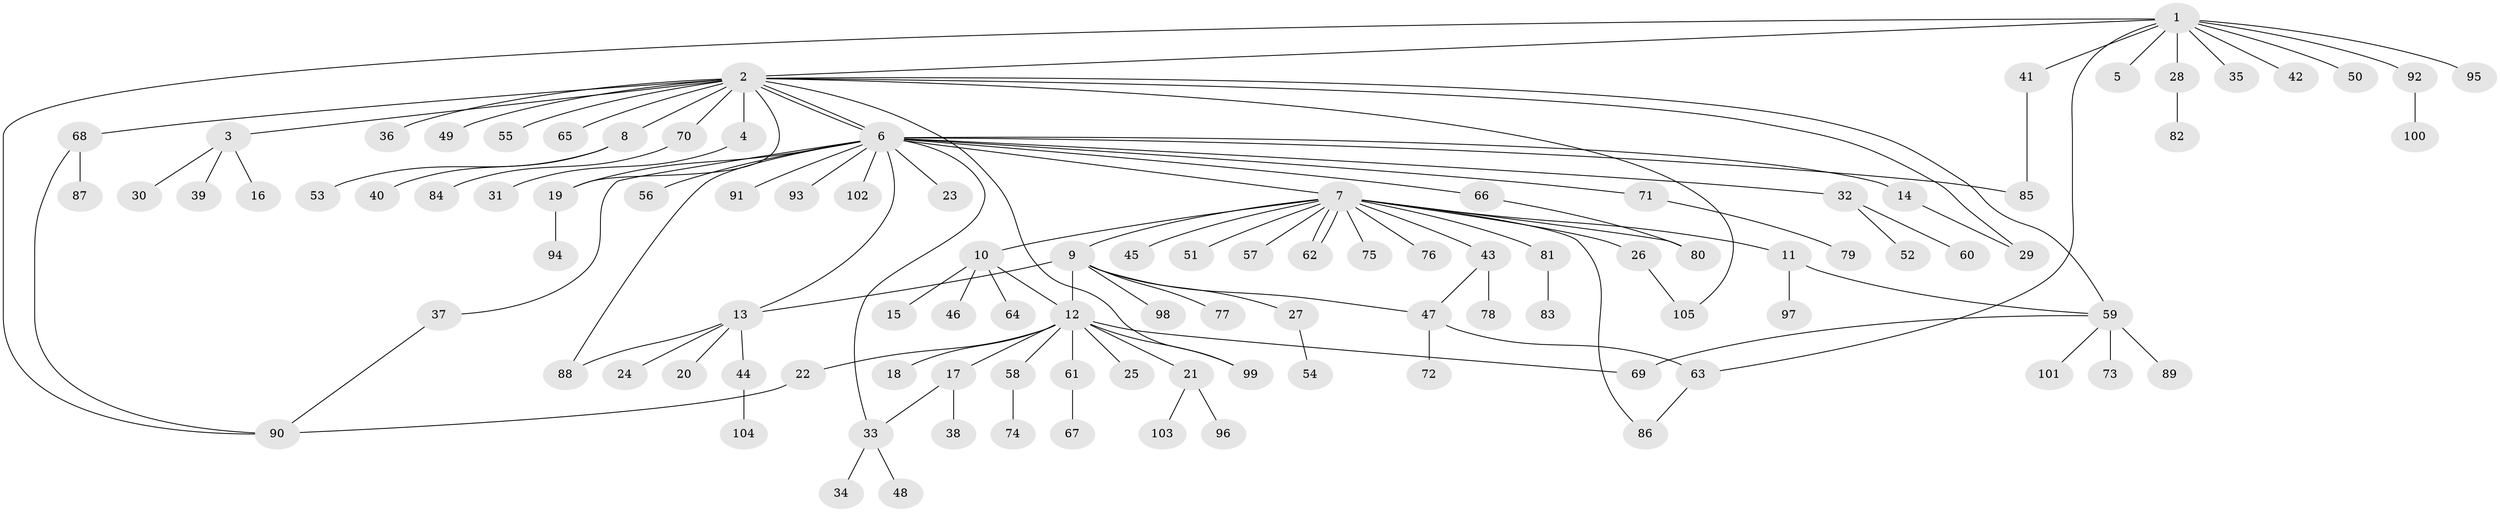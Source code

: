 // Generated by graph-tools (version 1.1) at 2025/25/03/09/25 03:25:56]
// undirected, 105 vertices, 124 edges
graph export_dot {
graph [start="1"]
  node [color=gray90,style=filled];
  1;
  2;
  3;
  4;
  5;
  6;
  7;
  8;
  9;
  10;
  11;
  12;
  13;
  14;
  15;
  16;
  17;
  18;
  19;
  20;
  21;
  22;
  23;
  24;
  25;
  26;
  27;
  28;
  29;
  30;
  31;
  32;
  33;
  34;
  35;
  36;
  37;
  38;
  39;
  40;
  41;
  42;
  43;
  44;
  45;
  46;
  47;
  48;
  49;
  50;
  51;
  52;
  53;
  54;
  55;
  56;
  57;
  58;
  59;
  60;
  61;
  62;
  63;
  64;
  65;
  66;
  67;
  68;
  69;
  70;
  71;
  72;
  73;
  74;
  75;
  76;
  77;
  78;
  79;
  80;
  81;
  82;
  83;
  84;
  85;
  86;
  87;
  88;
  89;
  90;
  91;
  92;
  93;
  94;
  95;
  96;
  97;
  98;
  99;
  100;
  101;
  102;
  103;
  104;
  105;
  1 -- 2;
  1 -- 5;
  1 -- 28;
  1 -- 35;
  1 -- 41;
  1 -- 42;
  1 -- 50;
  1 -- 63;
  1 -- 90;
  1 -- 92;
  1 -- 95;
  2 -- 3;
  2 -- 4;
  2 -- 6;
  2 -- 6;
  2 -- 8;
  2 -- 19;
  2 -- 29;
  2 -- 36;
  2 -- 49;
  2 -- 55;
  2 -- 59;
  2 -- 65;
  2 -- 68;
  2 -- 70;
  2 -- 99;
  2 -- 105;
  3 -- 16;
  3 -- 30;
  3 -- 39;
  4 -- 31;
  6 -- 7;
  6 -- 13;
  6 -- 14;
  6 -- 19;
  6 -- 23;
  6 -- 32;
  6 -- 33;
  6 -- 37;
  6 -- 56;
  6 -- 66;
  6 -- 71;
  6 -- 85;
  6 -- 88;
  6 -- 91;
  6 -- 93;
  6 -- 102;
  7 -- 9;
  7 -- 10;
  7 -- 11;
  7 -- 26;
  7 -- 43;
  7 -- 45;
  7 -- 51;
  7 -- 57;
  7 -- 62;
  7 -- 62;
  7 -- 75;
  7 -- 76;
  7 -- 80;
  7 -- 81;
  7 -- 86;
  8 -- 40;
  8 -- 53;
  9 -- 12;
  9 -- 13;
  9 -- 27;
  9 -- 47;
  9 -- 77;
  9 -- 98;
  10 -- 12;
  10 -- 15;
  10 -- 46;
  10 -- 64;
  11 -- 59;
  11 -- 97;
  12 -- 17;
  12 -- 18;
  12 -- 21;
  12 -- 22;
  12 -- 25;
  12 -- 58;
  12 -- 61;
  12 -- 69;
  12 -- 99;
  13 -- 20;
  13 -- 24;
  13 -- 44;
  13 -- 88;
  14 -- 29;
  17 -- 33;
  17 -- 38;
  19 -- 94;
  21 -- 96;
  21 -- 103;
  22 -- 90;
  26 -- 105;
  27 -- 54;
  28 -- 82;
  32 -- 52;
  32 -- 60;
  33 -- 34;
  33 -- 48;
  37 -- 90;
  41 -- 85;
  43 -- 47;
  43 -- 78;
  44 -- 104;
  47 -- 63;
  47 -- 72;
  58 -- 74;
  59 -- 69;
  59 -- 73;
  59 -- 89;
  59 -- 101;
  61 -- 67;
  63 -- 86;
  66 -- 80;
  68 -- 87;
  68 -- 90;
  70 -- 84;
  71 -- 79;
  81 -- 83;
  92 -- 100;
}
